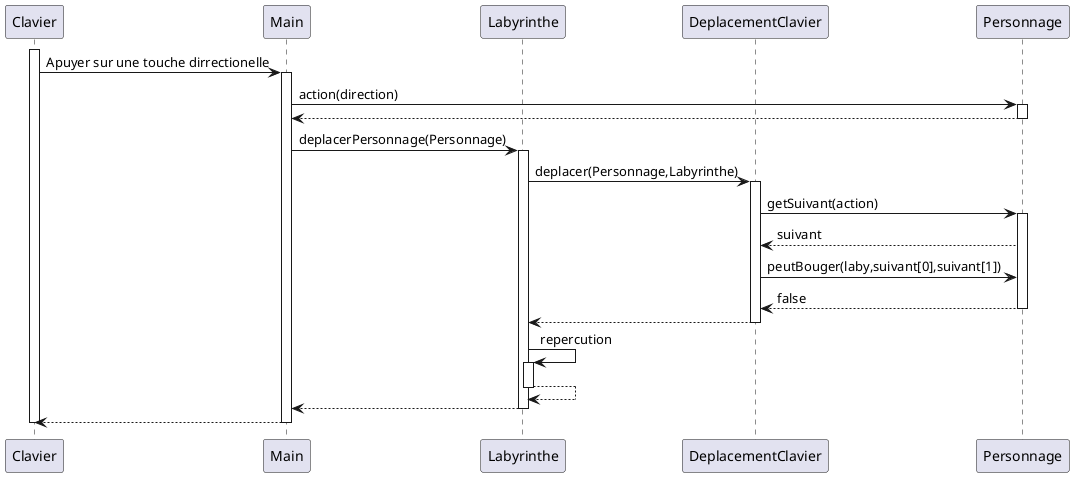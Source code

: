 @startuml
participant Clavier
participant Main
Participant Labyrinthe
Participant DeplacementClavier
activate Clavier
Clavier -> Main : Apuyer sur une touche dirrectionelle
activate Main
Main -> Personnage : action(direction)
activate Personnage
Personnage --> Main
deactivate Personnage
Main -> Labyrinthe : deplacerPersonnage(Personnage)
activate Labyrinthe

Labyrinthe -> DeplacementClavier : deplacer(Personnage,Labyrinthe)
activate DeplacementClavier
DeplacementClavier -> Personnage : getSuivant(action)
activate Personnage
Personnage --> DeplacementClavier : suivant

DeplacementClavier -> Personnage : peutBouger(laby,suivant[0],suivant[1])
Personnage --> DeplacementClavier : false

deactivate Personnage

deactivate Personnage

DeplacementClavier --> Labyrinthe
deactivate DeplacementClavier
Labyrinthe -> Labyrinthe : repercution
activate Labyrinthe
Labyrinthe --> Labyrinthe
deactivate Labyrinthe


Labyrinthe --> Main
deactivate Labyrinthe
Main --> Clavier
deactivate Labyrinthe
deactivate Main
deactivate Clavier
@enduml